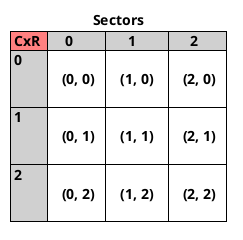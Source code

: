 @startuml sectors

title
Sectors
<#d0d0d0>|=<#FF8080> CxR  |=     0 |=      1 |=      2 |
|<#d0d0d0> 0 |\n    (0, 0)   \n|\n    (1, 0)    \n|\n    (2, 0)   \n|
|<#d0d0d0> 1 |\n    (0, 1)   \n|\n    (1, 1)   \n|\n    (2, 1)   \n|
|<#d0d0d0> 2 |\n    (0, 2)   \n|\n    (1, 2)   \n|\n    (2, 2)   \n|
end title
@enduml
